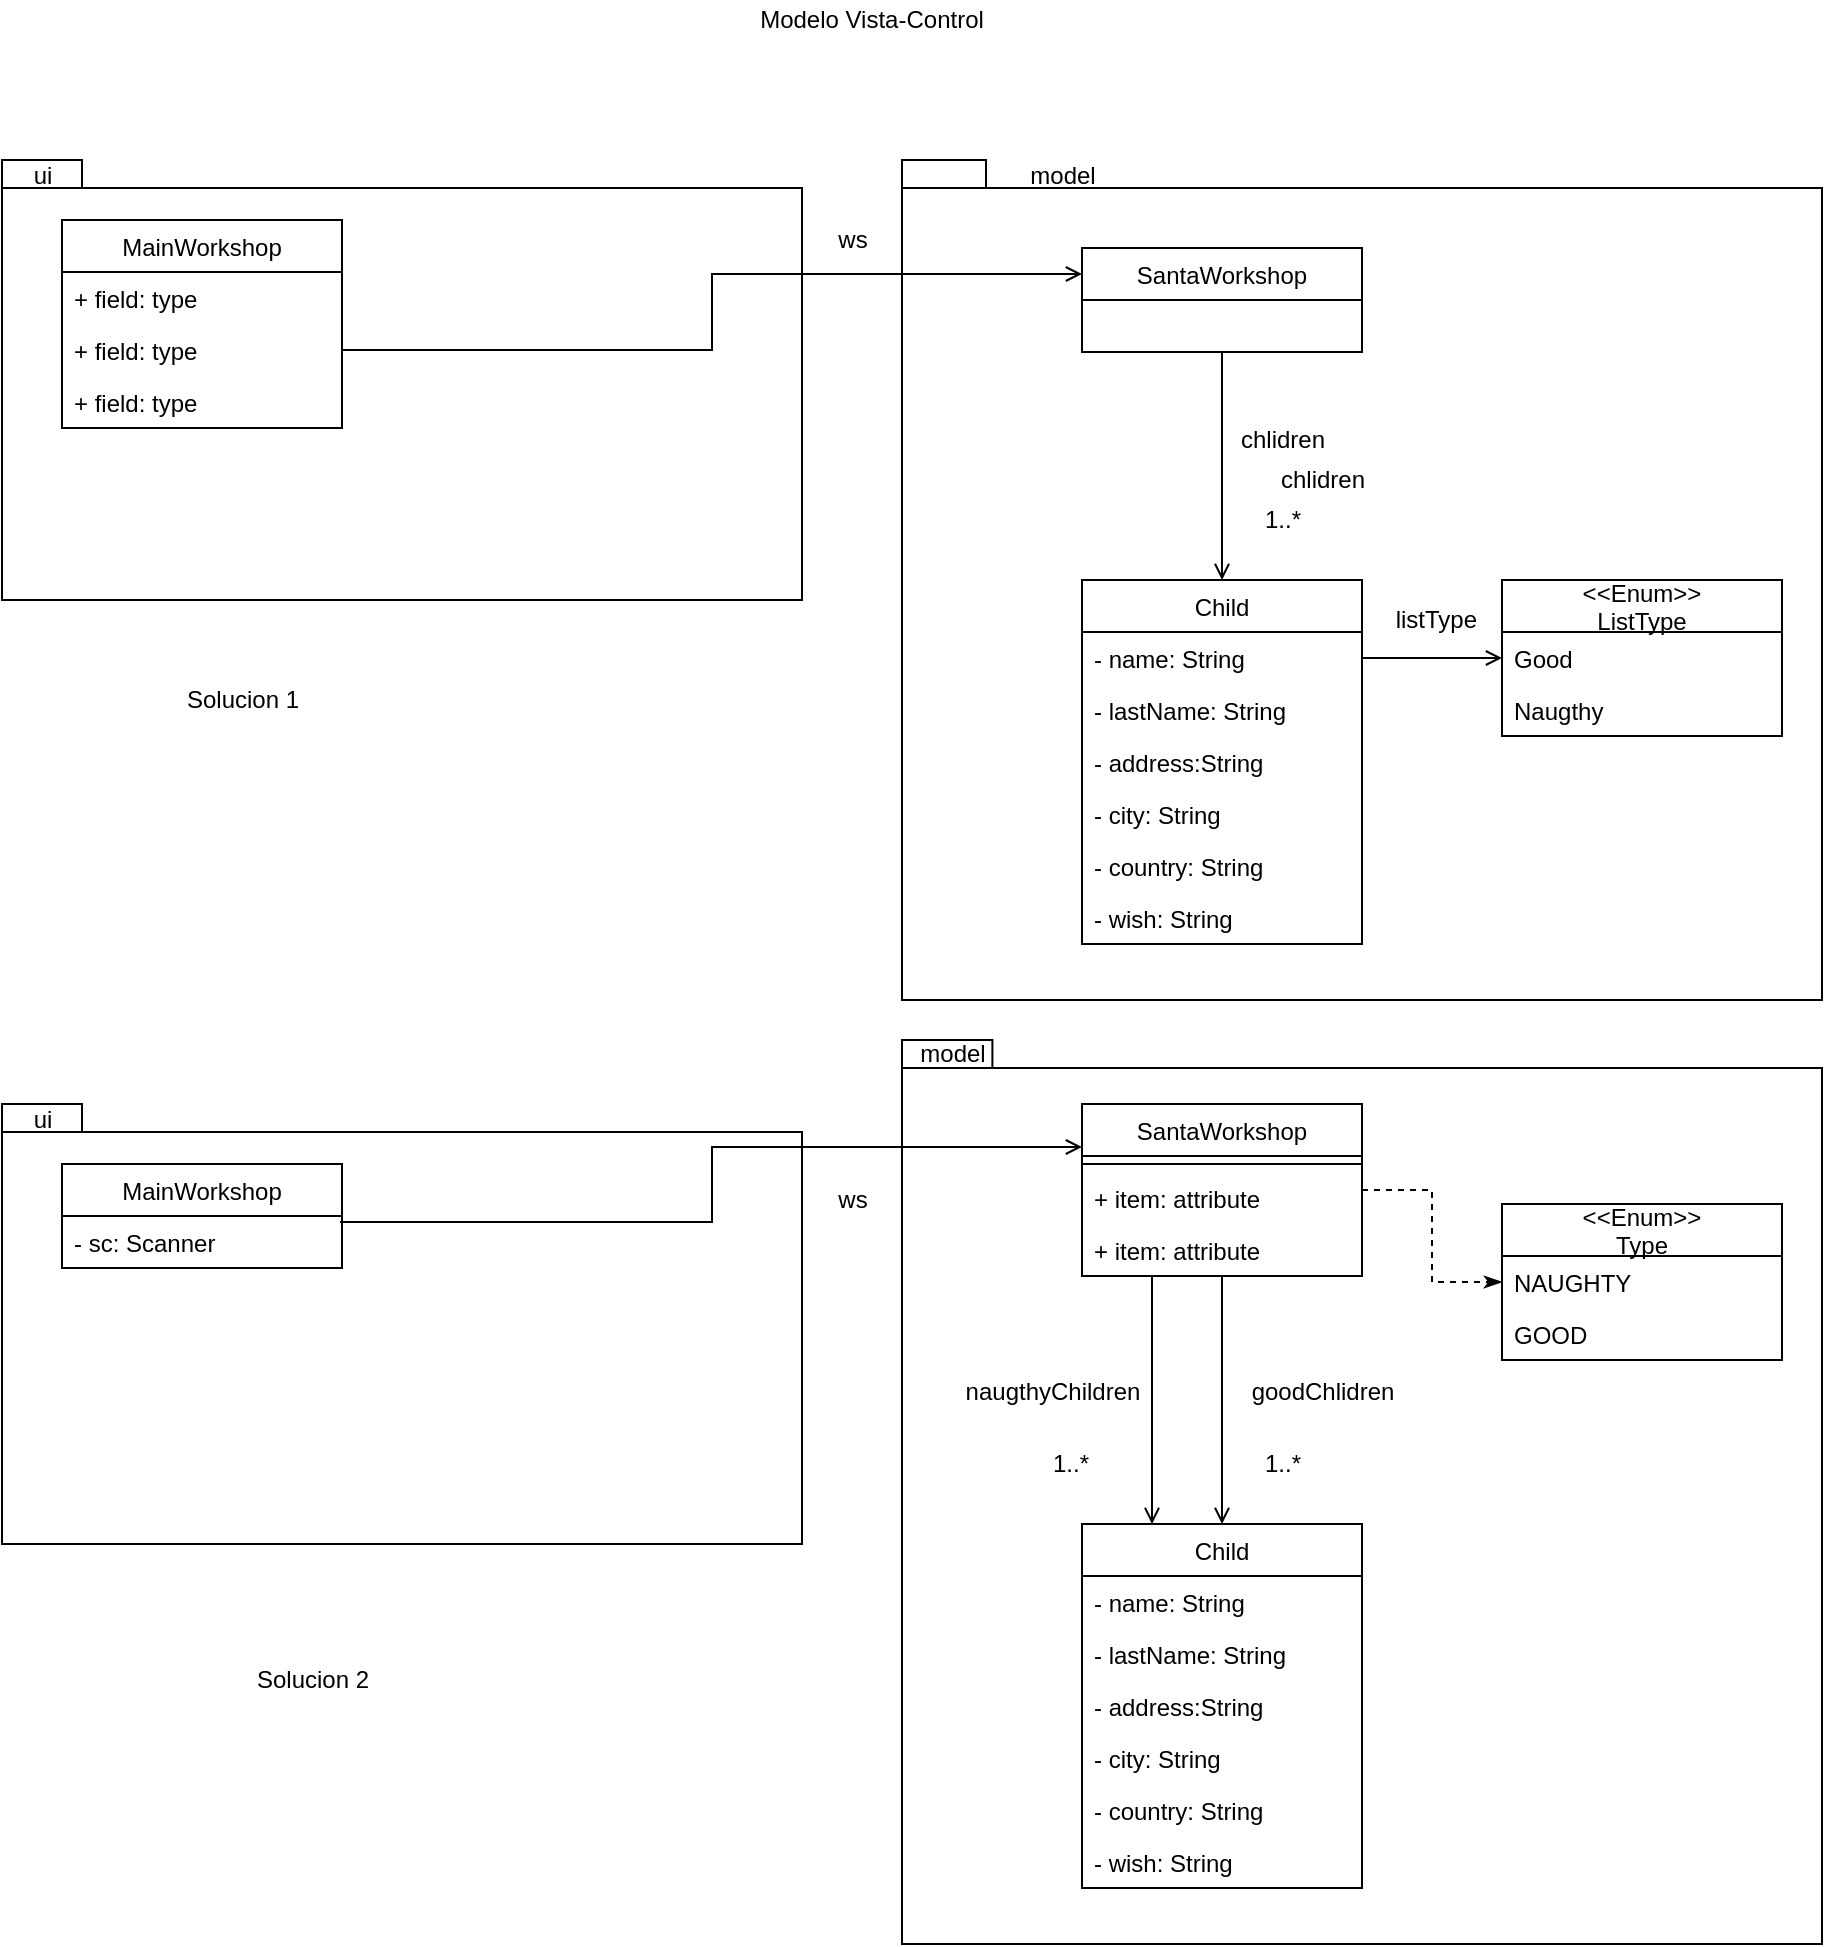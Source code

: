 <mxfile version="14.6.13" type="google"><diagram id="MQnEWrIwLtQowlmwNraK" name="Page-1"><mxGraphModel dx="2015" dy="644" grid="1" gridSize="10" guides="1" tooltips="1" connect="1" arrows="1" fold="1" page="1" pageScale="1" pageWidth="827" pageHeight="1169" math="0" shadow="0"><root><mxCell id="0"/><mxCell id="1" parent="0"/><mxCell id="q90vojnUSe0uXfwAWmBU-1" value="" style="shape=folder;fontStyle=1;spacingTop=10;tabWidth=40;tabHeight=14;tabPosition=left;html=1;" parent="1" vertex="1"><mxGeometry x="-120" y="330" width="400" height="220" as="geometry"/></mxCell><mxCell id="q90vojnUSe0uXfwAWmBU-2" value="" style="shape=folder;fontStyle=1;spacingTop=10;tabWidth=40;tabHeight=14;tabPosition=left;html=1;" parent="1" vertex="1"><mxGeometry x="330" y="330" width="460" height="420" as="geometry"/></mxCell><mxCell id="q90vojnUSe0uXfwAWmBU-3" value="ui" style="text;html=1;align=center;verticalAlign=middle;resizable=0;points=[];autosize=1;strokeColor=none;" parent="1" vertex="1"><mxGeometry x="-110" y="328" width="20" height="20" as="geometry"/></mxCell><mxCell id="q90vojnUSe0uXfwAWmBU-4" value="model" style="text;html=1;align=center;verticalAlign=middle;resizable=0;points=[];autosize=1;strokeColor=none;" parent="1" vertex="1"><mxGeometry x="385" y="328" width="50" height="20" as="geometry"/></mxCell><mxCell id="q90vojnUSe0uXfwAWmBU-5" value="Modelo Vista-Control" style="text;html=1;strokeColor=none;fillColor=none;align=center;verticalAlign=middle;whiteSpace=wrap;rounded=0;" parent="1" vertex="1"><mxGeometry x="240" y="250" width="150" height="20" as="geometry"/></mxCell><mxCell id="q90vojnUSe0uXfwAWmBU-31" style="edgeStyle=orthogonalEdgeStyle;rounded=0;orthogonalLoop=1;jettySize=auto;html=1;exitX=0.5;exitY=1;exitDx=0;exitDy=0;endArrow=open;endFill=0;" parent="1" source="q90vojnUSe0uXfwAWmBU-6" target="q90vojnUSe0uXfwAWmBU-16" edge="1"><mxGeometry relative="1" as="geometry"/></mxCell><mxCell id="q90vojnUSe0uXfwAWmBU-6" value="SantaWorkshop" style="swimlane;fontStyle=0;childLayout=stackLayout;horizontal=1;startSize=26;fillColor=none;horizontalStack=0;resizeParent=1;resizeParentMax=0;resizeLast=0;collapsible=1;marginBottom=0;" parent="1" vertex="1"><mxGeometry x="420" y="374" width="140" height="52" as="geometry"/></mxCell><mxCell id="q90vojnUSe0uXfwAWmBU-10" value="MainWorkshop" style="swimlane;fontStyle=0;childLayout=stackLayout;horizontal=1;startSize=26;fillColor=none;horizontalStack=0;resizeParent=1;resizeParentMax=0;resizeLast=0;collapsible=1;marginBottom=0;" parent="1" vertex="1"><mxGeometry x="-90" y="360" width="140" height="104" as="geometry"/></mxCell><mxCell id="q90vojnUSe0uXfwAWmBU-11" value="+ field: type" style="text;strokeColor=none;fillColor=none;align=left;verticalAlign=top;spacingLeft=4;spacingRight=4;overflow=hidden;rotatable=0;points=[[0,0.5],[1,0.5]];portConstraint=eastwest;" parent="q90vojnUSe0uXfwAWmBU-10" vertex="1"><mxGeometry y="26" width="140" height="26" as="geometry"/></mxCell><mxCell id="q90vojnUSe0uXfwAWmBU-12" value="+ field: type" style="text;strokeColor=none;fillColor=none;align=left;verticalAlign=top;spacingLeft=4;spacingRight=4;overflow=hidden;rotatable=0;points=[[0,0.5],[1,0.5]];portConstraint=eastwest;" parent="q90vojnUSe0uXfwAWmBU-10" vertex="1"><mxGeometry y="52" width="140" height="26" as="geometry"/></mxCell><mxCell id="q90vojnUSe0uXfwAWmBU-13" value="+ field: type" style="text;strokeColor=none;fillColor=none;align=left;verticalAlign=top;spacingLeft=4;spacingRight=4;overflow=hidden;rotatable=0;points=[[0,0.5],[1,0.5]];portConstraint=eastwest;" parent="q90vojnUSe0uXfwAWmBU-10" vertex="1"><mxGeometry y="78" width="140" height="26" as="geometry"/></mxCell><mxCell id="q90vojnUSe0uXfwAWmBU-14" style="edgeStyle=orthogonalEdgeStyle;rounded=0;orthogonalLoop=1;jettySize=auto;html=1;exitX=1;exitY=0.5;exitDx=0;exitDy=0;entryX=0;entryY=0.25;entryDx=0;entryDy=0;endArrow=open;endFill=0;" parent="1" source="q90vojnUSe0uXfwAWmBU-12" target="q90vojnUSe0uXfwAWmBU-6" edge="1"><mxGeometry relative="1" as="geometry"><mxPoint x="423.78" y="398.856" as="targetPoint"/></mxGeometry></mxCell><mxCell id="q90vojnUSe0uXfwAWmBU-16" value="Child" style="swimlane;fontStyle=0;childLayout=stackLayout;horizontal=1;startSize=26;fillColor=none;horizontalStack=0;resizeParent=1;resizeParentMax=0;resizeLast=0;collapsible=1;marginBottom=0;" parent="1" vertex="1"><mxGeometry x="420" y="540" width="140" height="182" as="geometry"/></mxCell><mxCell id="q90vojnUSe0uXfwAWmBU-17" value="- name: String" style="text;strokeColor=none;fillColor=none;align=left;verticalAlign=top;spacingLeft=4;spacingRight=4;overflow=hidden;rotatable=0;points=[[0,0.5],[1,0.5]];portConstraint=eastwest;" parent="q90vojnUSe0uXfwAWmBU-16" vertex="1"><mxGeometry y="26" width="140" height="26" as="geometry"/></mxCell><mxCell id="q90vojnUSe0uXfwAWmBU-20" value="- lastName: String" style="text;strokeColor=none;fillColor=none;align=left;verticalAlign=top;spacingLeft=4;spacingRight=4;overflow=hidden;rotatable=0;points=[[0,0.5],[1,0.5]];portConstraint=eastwest;" parent="q90vojnUSe0uXfwAWmBU-16" vertex="1"><mxGeometry y="52" width="140" height="26" as="geometry"/></mxCell><mxCell id="q90vojnUSe0uXfwAWmBU-18" value="- address:String " style="text;strokeColor=none;fillColor=none;align=left;verticalAlign=top;spacingLeft=4;spacingRight=4;overflow=hidden;rotatable=0;points=[[0,0.5],[1,0.5]];portConstraint=eastwest;" parent="q90vojnUSe0uXfwAWmBU-16" vertex="1"><mxGeometry y="78" width="140" height="26" as="geometry"/></mxCell><mxCell id="q90vojnUSe0uXfwAWmBU-21" value="- city: String" style="text;strokeColor=none;fillColor=none;align=left;verticalAlign=top;spacingLeft=4;spacingRight=4;overflow=hidden;rotatable=0;points=[[0,0.5],[1,0.5]];portConstraint=eastwest;" parent="q90vojnUSe0uXfwAWmBU-16" vertex="1"><mxGeometry y="104" width="140" height="26" as="geometry"/></mxCell><mxCell id="q90vojnUSe0uXfwAWmBU-22" value="- country: String" style="text;strokeColor=none;fillColor=none;align=left;verticalAlign=top;spacingLeft=4;spacingRight=4;overflow=hidden;rotatable=0;points=[[0,0.5],[1,0.5]];portConstraint=eastwest;" parent="q90vojnUSe0uXfwAWmBU-16" vertex="1"><mxGeometry y="130" width="140" height="26" as="geometry"/></mxCell><mxCell id="q90vojnUSe0uXfwAWmBU-19" value="- wish: String" style="text;strokeColor=none;fillColor=none;align=left;verticalAlign=top;spacingLeft=4;spacingRight=4;overflow=hidden;rotatable=0;points=[[0,0.5],[1,0.5]];portConstraint=eastwest;" parent="q90vojnUSe0uXfwAWmBU-16" vertex="1"><mxGeometry y="156" width="140" height="26" as="geometry"/></mxCell><mxCell id="q90vojnUSe0uXfwAWmBU-23" value="&lt;&lt;Enum&gt;&gt;&#10;ListType" style="swimlane;fontStyle=0;childLayout=stackLayout;horizontal=1;startSize=26;fillColor=none;horizontalStack=0;resizeParent=1;resizeParentMax=0;resizeLast=0;collapsible=1;marginBottom=0;" parent="1" vertex="1"><mxGeometry x="630" y="540" width="140" height="78" as="geometry"/></mxCell><mxCell id="q90vojnUSe0uXfwAWmBU-24" value="Good" style="text;strokeColor=none;fillColor=none;align=left;verticalAlign=top;spacingLeft=4;spacingRight=4;overflow=hidden;rotatable=0;points=[[0,0.5],[1,0.5]];portConstraint=eastwest;" parent="q90vojnUSe0uXfwAWmBU-23" vertex="1"><mxGeometry y="26" width="140" height="26" as="geometry"/></mxCell><mxCell id="q90vojnUSe0uXfwAWmBU-25" value="Naugthy" style="text;strokeColor=none;fillColor=none;align=left;verticalAlign=top;spacingLeft=4;spacingRight=4;overflow=hidden;rotatable=0;points=[[0,0.5],[1,0.5]];portConstraint=eastwest;" parent="q90vojnUSe0uXfwAWmBU-23" vertex="1"><mxGeometry y="52" width="140" height="26" as="geometry"/></mxCell><mxCell id="q90vojnUSe0uXfwAWmBU-27" style="edgeStyle=orthogonalEdgeStyle;rounded=0;orthogonalLoop=1;jettySize=auto;html=1;exitX=1;exitY=0.5;exitDx=0;exitDy=0;endArrow=open;endFill=0;" parent="1" source="q90vojnUSe0uXfwAWmBU-17" target="q90vojnUSe0uXfwAWmBU-24" edge="1"><mxGeometry relative="1" as="geometry"/></mxCell><mxCell id="q90vojnUSe0uXfwAWmBU-28" value="&amp;nbsp;listType" style="text;html=1;align=center;verticalAlign=middle;resizable=0;points=[];autosize=1;strokeColor=none;" parent="1" vertex="1"><mxGeometry x="565" y="550" width="60" height="20" as="geometry"/></mxCell><mxCell id="q90vojnUSe0uXfwAWmBU-32" value="chlidren" style="text;html=1;align=center;verticalAlign=middle;resizable=0;points=[];autosize=1;strokeColor=none;" parent="1" vertex="1"><mxGeometry x="490" y="460" width="60" height="20" as="geometry"/></mxCell><mxCell id="q90vojnUSe0uXfwAWmBU-33" value="1..*" style="text;html=1;align=center;verticalAlign=middle;resizable=0;points=[];autosize=1;strokeColor=none;" parent="1" vertex="1"><mxGeometry x="505" y="500" width="30" height="20" as="geometry"/></mxCell><mxCell id="q90vojnUSe0uXfwAWmBU-34" value="chlidren" style="text;html=1;align=center;verticalAlign=middle;resizable=0;points=[];autosize=1;strokeColor=none;" parent="1" vertex="1"><mxGeometry x="510" y="480" width="60" height="20" as="geometry"/></mxCell><mxCell id="q90vojnUSe0uXfwAWmBU-35" value="" style="shape=folder;fontStyle=1;spacingTop=10;tabWidth=40;tabHeight=14;tabPosition=left;html=1;" parent="1" vertex="1"><mxGeometry x="-120" y="802" width="400" height="220" as="geometry"/></mxCell><mxCell id="q90vojnUSe0uXfwAWmBU-36" value="" style="shape=folder;fontStyle=1;spacingTop=10;tabWidth=40;tabHeight=14;tabPosition=left;html=1;" parent="1" vertex="1"><mxGeometry x="330" y="770" width="460" height="452" as="geometry"/></mxCell><mxCell id="q90vojnUSe0uXfwAWmBU-37" value="ui" style="text;html=1;align=center;verticalAlign=middle;resizable=0;points=[];autosize=1;strokeColor=none;" parent="1" vertex="1"><mxGeometry x="-110" y="800" width="20" height="20" as="geometry"/></mxCell><mxCell id="q90vojnUSe0uXfwAWmBU-38" value="model" style="text;html=1;align=center;verticalAlign=middle;resizable=0;points=[];autosize=1;strokeColor=none;" parent="1" vertex="1"><mxGeometry x="330" y="767" width="50" height="20" as="geometry"/></mxCell><mxCell id="q90vojnUSe0uXfwAWmBU-39" style="edgeStyle=orthogonalEdgeStyle;rounded=0;orthogonalLoop=1;jettySize=auto;html=1;exitX=0.5;exitY=1;exitDx=0;exitDy=0;endArrow=open;endFill=0;" parent="1" source="q90vojnUSe0uXfwAWmBU-40" target="q90vojnUSe0uXfwAWmBU-46" edge="1"><mxGeometry relative="1" as="geometry"/></mxCell><mxCell id="q90vojnUSe0uXfwAWmBU-61" style="edgeStyle=orthogonalEdgeStyle;rounded=0;orthogonalLoop=1;jettySize=auto;html=1;exitX=0.25;exitY=1;exitDx=0;exitDy=0;entryX=0.25;entryY=0;entryDx=0;entryDy=0;endArrow=open;endFill=0;" parent="1" source="q90vojnUSe0uXfwAWmBU-40" target="q90vojnUSe0uXfwAWmBU-46" edge="1"><mxGeometry relative="1" as="geometry"/></mxCell><mxCell id="q90vojnUSe0uXfwAWmBU-72" style="edgeStyle=orthogonalEdgeStyle;rounded=0;orthogonalLoop=1;jettySize=auto;html=1;exitX=1;exitY=0.5;exitDx=0;exitDy=0;entryX=0;entryY=0.5;entryDx=0;entryDy=0;endArrow=classicThin;endFill=1;dashed=1;" parent="1" source="q90vojnUSe0uXfwAWmBU-40" target="q90vojnUSe0uXfwAWmBU-69" edge="1"><mxGeometry relative="1" as="geometry"/></mxCell><mxCell id="q90vojnUSe0uXfwAWmBU-40" value="SantaWorkshop" style="swimlane;fontStyle=0;childLayout=stackLayout;horizontal=1;startSize=26;fillColor=none;horizontalStack=0;resizeParent=1;resizeParentMax=0;resizeLast=0;collapsible=1;marginBottom=0;" parent="1" vertex="1"><mxGeometry x="420" y="802" width="140" height="86" as="geometry"/></mxCell><mxCell id="V_QQm1ZWjeIlN34rKo7Q-3" value="" style="line;strokeWidth=1;fillColor=none;align=left;verticalAlign=middle;spacingTop=-1;spacingLeft=3;spacingRight=3;rotatable=0;labelPosition=right;points=[];portConstraint=eastwest;" vertex="1" parent="q90vojnUSe0uXfwAWmBU-40"><mxGeometry y="26" width="140" height="8" as="geometry"/></mxCell><mxCell id="V_QQm1ZWjeIlN34rKo7Q-2" value="+ item: attribute" style="text;strokeColor=none;fillColor=none;align=left;verticalAlign=top;spacingLeft=4;spacingRight=4;overflow=hidden;rotatable=0;points=[[0,0.5],[1,0.5]];portConstraint=eastwest;" vertex="1" parent="q90vojnUSe0uXfwAWmBU-40"><mxGeometry y="34" width="140" height="26" as="geometry"/></mxCell><mxCell id="V_QQm1ZWjeIlN34rKo7Q-1" value="+ item: attribute" style="text;strokeColor=none;fillColor=none;align=left;verticalAlign=top;spacingLeft=4;spacingRight=4;overflow=hidden;rotatable=0;points=[[0,0.5],[1,0.5]];portConstraint=eastwest;" vertex="1" parent="q90vojnUSe0uXfwAWmBU-40"><mxGeometry y="60" width="140" height="26" as="geometry"/></mxCell><mxCell id="q90vojnUSe0uXfwAWmBU-41" value="MainWorkshop" style="swimlane;fontStyle=0;childLayout=stackLayout;horizontal=1;startSize=26;fillColor=none;horizontalStack=0;resizeParent=1;resizeParentMax=0;resizeLast=0;collapsible=1;marginBottom=0;" parent="1" vertex="1"><mxGeometry x="-90" y="832" width="140" height="52" as="geometry"/></mxCell><mxCell id="q90vojnUSe0uXfwAWmBU-42" value="- sc: Scanner" style="text;strokeColor=none;fillColor=none;align=left;verticalAlign=top;spacingLeft=4;spacingRight=4;overflow=hidden;rotatable=0;points=[[0,0.5],[1,0.5]];portConstraint=eastwest;" parent="q90vojnUSe0uXfwAWmBU-41" vertex="1"><mxGeometry y="26" width="140" height="26" as="geometry"/></mxCell><mxCell id="q90vojnUSe0uXfwAWmBU-45" style="edgeStyle=orthogonalEdgeStyle;rounded=0;orthogonalLoop=1;jettySize=auto;html=1;exitX=0.993;exitY=0.115;exitDx=0;exitDy=0;entryX=0;entryY=0.25;entryDx=0;entryDy=0;endArrow=open;endFill=0;exitPerimeter=0;" parent="1" source="q90vojnUSe0uXfwAWmBU-42" target="q90vojnUSe0uXfwAWmBU-40" edge="1"><mxGeometry relative="1" as="geometry"><mxPoint x="423.78" y="870.856" as="targetPoint"/><mxPoint x="50" y="897" as="sourcePoint"/></mxGeometry></mxCell><mxCell id="q90vojnUSe0uXfwAWmBU-46" value="Child" style="swimlane;fontStyle=0;childLayout=stackLayout;horizontal=1;startSize=26;fillColor=none;horizontalStack=0;resizeParent=1;resizeParentMax=0;resizeLast=0;collapsible=1;marginBottom=0;" parent="1" vertex="1"><mxGeometry x="420" y="1012" width="140" height="182" as="geometry"/></mxCell><mxCell id="q90vojnUSe0uXfwAWmBU-47" value="- name: String" style="text;strokeColor=none;fillColor=none;align=left;verticalAlign=top;spacingLeft=4;spacingRight=4;overflow=hidden;rotatable=0;points=[[0,0.5],[1,0.5]];portConstraint=eastwest;" parent="q90vojnUSe0uXfwAWmBU-46" vertex="1"><mxGeometry y="26" width="140" height="26" as="geometry"/></mxCell><mxCell id="q90vojnUSe0uXfwAWmBU-48" value="- lastName: String" style="text;strokeColor=none;fillColor=none;align=left;verticalAlign=top;spacingLeft=4;spacingRight=4;overflow=hidden;rotatable=0;points=[[0,0.5],[1,0.5]];portConstraint=eastwest;" parent="q90vojnUSe0uXfwAWmBU-46" vertex="1"><mxGeometry y="52" width="140" height="26" as="geometry"/></mxCell><mxCell id="q90vojnUSe0uXfwAWmBU-49" value="- address:String " style="text;strokeColor=none;fillColor=none;align=left;verticalAlign=top;spacingLeft=4;spacingRight=4;overflow=hidden;rotatable=0;points=[[0,0.5],[1,0.5]];portConstraint=eastwest;" parent="q90vojnUSe0uXfwAWmBU-46" vertex="1"><mxGeometry y="78" width="140" height="26" as="geometry"/></mxCell><mxCell id="q90vojnUSe0uXfwAWmBU-50" value="- city: String" style="text;strokeColor=none;fillColor=none;align=left;verticalAlign=top;spacingLeft=4;spacingRight=4;overflow=hidden;rotatable=0;points=[[0,0.5],[1,0.5]];portConstraint=eastwest;" parent="q90vojnUSe0uXfwAWmBU-46" vertex="1"><mxGeometry y="104" width="140" height="26" as="geometry"/></mxCell><mxCell id="q90vojnUSe0uXfwAWmBU-51" value="- country: String" style="text;strokeColor=none;fillColor=none;align=left;verticalAlign=top;spacingLeft=4;spacingRight=4;overflow=hidden;rotatable=0;points=[[0,0.5],[1,0.5]];portConstraint=eastwest;" parent="q90vojnUSe0uXfwAWmBU-46" vertex="1"><mxGeometry y="130" width="140" height="26" as="geometry"/></mxCell><mxCell id="q90vojnUSe0uXfwAWmBU-52" value="- wish: String" style="text;strokeColor=none;fillColor=none;align=left;verticalAlign=top;spacingLeft=4;spacingRight=4;overflow=hidden;rotatable=0;points=[[0,0.5],[1,0.5]];portConstraint=eastwest;" parent="q90vojnUSe0uXfwAWmBU-46" vertex="1"><mxGeometry y="156" width="140" height="26" as="geometry"/></mxCell><mxCell id="q90vojnUSe0uXfwAWmBU-58" value="goodChlidren" style="text;html=1;align=center;verticalAlign=middle;resizable=0;points=[];autosize=1;strokeColor=none;" parent="1" vertex="1"><mxGeometry x="495" y="936" width="90" height="20" as="geometry"/></mxCell><mxCell id="q90vojnUSe0uXfwAWmBU-59" value="1..*" style="text;html=1;align=center;verticalAlign=middle;resizable=0;points=[];autosize=1;strokeColor=none;" parent="1" vertex="1"><mxGeometry x="505" y="972" width="30" height="20" as="geometry"/></mxCell><mxCell id="q90vojnUSe0uXfwAWmBU-62" value="naugthyChildren" style="text;html=1;align=center;verticalAlign=middle;resizable=0;points=[];autosize=1;strokeColor=none;" parent="1" vertex="1"><mxGeometry x="355" y="936" width="100" height="20" as="geometry"/></mxCell><mxCell id="q90vojnUSe0uXfwAWmBU-63" value="1..*" style="text;html=1;align=center;verticalAlign=middle;resizable=0;points=[];autosize=1;strokeColor=none;" parent="1" vertex="1"><mxGeometry x="399" y="972" width="30" height="20" as="geometry"/></mxCell><mxCell id="q90vojnUSe0uXfwAWmBU-64" value="ws" style="text;html=1;align=center;verticalAlign=middle;resizable=0;points=[];autosize=1;strokeColor=none;" parent="1" vertex="1"><mxGeometry x="290" y="360" width="30" height="20" as="geometry"/></mxCell><mxCell id="q90vojnUSe0uXfwAWmBU-65" value="ws" style="text;html=1;align=center;verticalAlign=middle;resizable=0;points=[];autosize=1;strokeColor=none;" parent="1" vertex="1"><mxGeometry x="290" y="840" width="30" height="20" as="geometry"/></mxCell><mxCell id="q90vojnUSe0uXfwAWmBU-66" value="Solucion 1" style="text;html=1;align=center;verticalAlign=middle;resizable=0;points=[];autosize=1;strokeColor=none;" parent="1" vertex="1"><mxGeometry x="-35" y="590" width="70" height="20" as="geometry"/></mxCell><mxCell id="q90vojnUSe0uXfwAWmBU-67" value="Solucion 2" style="text;html=1;align=center;verticalAlign=middle;resizable=0;points=[];autosize=1;strokeColor=none;" parent="1" vertex="1"><mxGeometry y="1080" width="70" height="20" as="geometry"/></mxCell><mxCell id="q90vojnUSe0uXfwAWmBU-68" value="&lt;&lt;Enum&gt;&gt;&#10;Type" style="swimlane;fontStyle=0;childLayout=stackLayout;horizontal=1;startSize=26;fillColor=none;horizontalStack=0;resizeParent=1;resizeParentMax=0;resizeLast=0;collapsible=1;marginBottom=0;" parent="1" vertex="1"><mxGeometry x="630" y="852" width="140" height="78" as="geometry"/></mxCell><mxCell id="q90vojnUSe0uXfwAWmBU-69" value="NAUGHTY" style="text;strokeColor=none;fillColor=none;align=left;verticalAlign=top;spacingLeft=4;spacingRight=4;overflow=hidden;rotatable=0;points=[[0,0.5],[1,0.5]];portConstraint=eastwest;" parent="q90vojnUSe0uXfwAWmBU-68" vertex="1"><mxGeometry y="26" width="140" height="26" as="geometry"/></mxCell><mxCell id="q90vojnUSe0uXfwAWmBU-70" value="GOOD" style="text;strokeColor=none;fillColor=none;align=left;verticalAlign=top;spacingLeft=4;spacingRight=4;overflow=hidden;rotatable=0;points=[[0,0.5],[1,0.5]];portConstraint=eastwest;" parent="q90vojnUSe0uXfwAWmBU-68" vertex="1"><mxGeometry y="52" width="140" height="26" as="geometry"/></mxCell></root></mxGraphModel></diagram></mxfile>